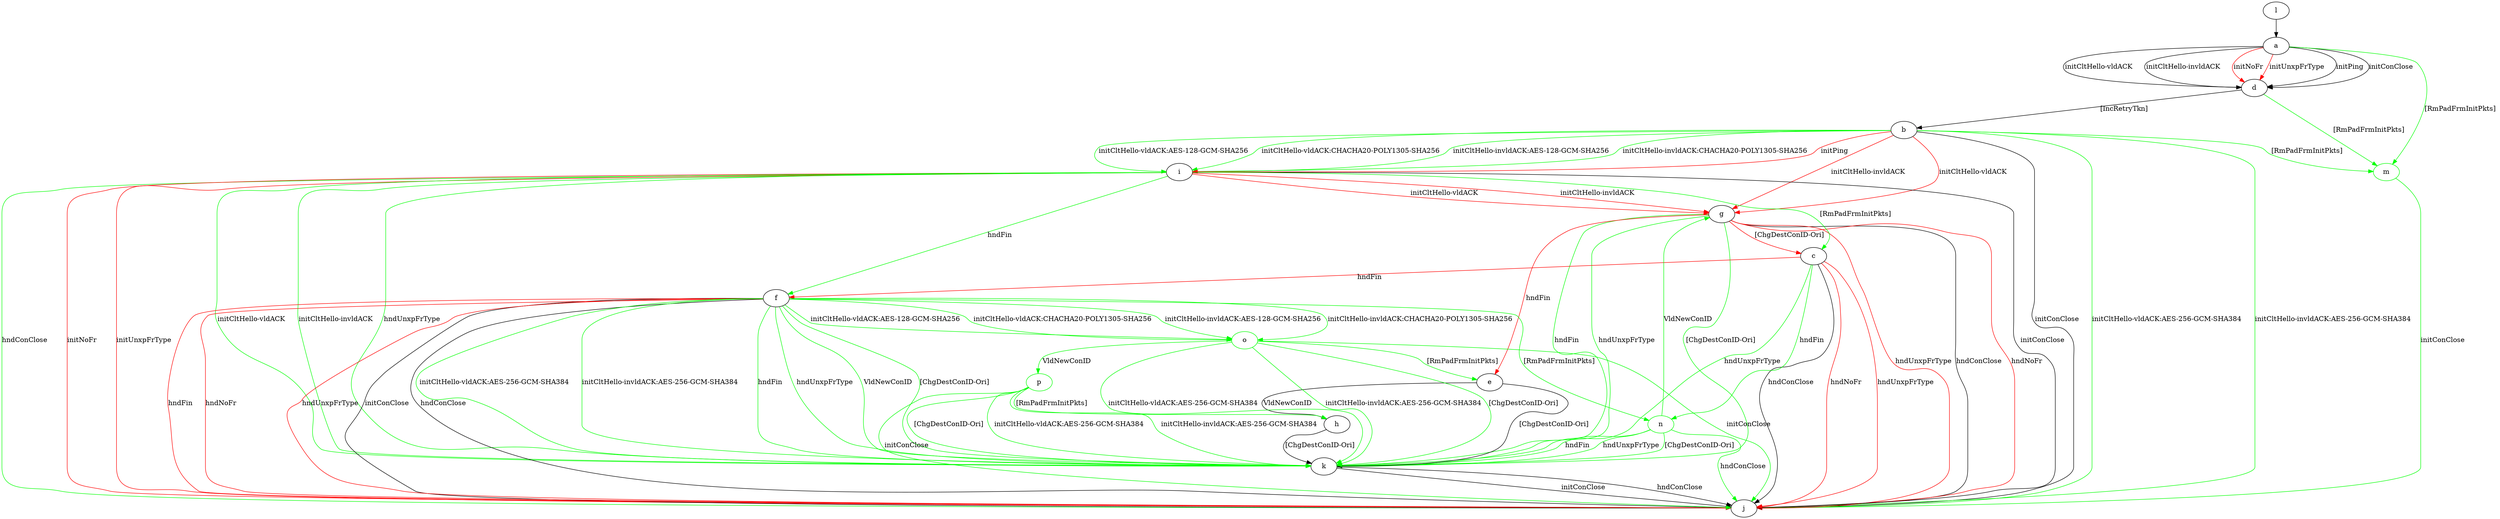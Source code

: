digraph "" {
	a -> d	[key=0,
		label="initPing "];
	a -> d	[key=1,
		label="initConClose "];
	a -> d	[key=2,
		label="initCltHello-vldACK "];
	a -> d	[key=3,
		label="initCltHello-invldACK "];
	a -> d	[key=4,
		color=red,
		label="initNoFr "];
	a -> d	[key=5,
		color=red,
		label="initUnxpFrType "];
	m	[color=green];
	a -> m	[key=0,
		color=green,
		label="[RmPadFrmInitPkts] "];
	b -> g	[key=0,
		color=red,
		label="initCltHello-vldACK "];
	b -> g	[key=1,
		color=red,
		label="initCltHello-invldACK "];
	b -> i	[key=0,
		color=green,
		label="initCltHello-vldACK:AES-128-GCM-SHA256 "];
	b -> i	[key=1,
		color=green,
		label="initCltHello-vldACK:CHACHA20-POLY1305-SHA256 "];
	b -> i	[key=2,
		color=green,
		label="initCltHello-invldACK:AES-128-GCM-SHA256 "];
	b -> i	[key=3,
		color=green,
		label="initCltHello-invldACK:CHACHA20-POLY1305-SHA256 "];
	b -> i	[key=4,
		color=red,
		label="initPing "];
	b -> j	[key=0,
		label="initConClose "];
	b -> j	[key=1,
		color=green,
		label="initCltHello-vldACK:AES-256-GCM-SHA384 "];
	b -> j	[key=2,
		color=green,
		label="initCltHello-invldACK:AES-256-GCM-SHA384 "];
	b -> m	[key=0,
		color=green,
		label="[RmPadFrmInitPkts] "];
	c -> f	[key=0,
		color=red,
		label="hndFin "];
	c -> j	[key=0,
		label="hndConClose "];
	c -> j	[key=1,
		color=red,
		label="hndNoFr "];
	c -> j	[key=2,
		color=red,
		label="hndUnxpFrType "];
	c -> k	[key=0,
		color=green,
		label="hndUnxpFrType "];
	n	[color=green];
	c -> n	[key=0,
		color=green,
		label="hndFin "];
	d -> b	[key=0,
		label="[IncRetryTkn] "];
	d -> m	[key=0,
		color=green,
		label="[RmPadFrmInitPkts] "];
	e -> h	[key=0,
		label="VldNewConID "];
	e -> k	[key=0,
		label="[ChgDestConID-Ori] "];
	f -> j	[key=0,
		label="initConClose "];
	f -> j	[key=1,
		label="hndConClose "];
	f -> j	[key=2,
		color=red,
		label="hndFin "];
	f -> j	[key=3,
		color=red,
		label="hndNoFr "];
	f -> j	[key=4,
		color=red,
		label="hndUnxpFrType "];
	f -> k	[key=0,
		color=green,
		label="initCltHello-vldACK:AES-256-GCM-SHA384 "];
	f -> k	[key=1,
		color=green,
		label="initCltHello-invldACK:AES-256-GCM-SHA384 "];
	f -> k	[key=2,
		color=green,
		label="hndFin "];
	f -> k	[key=3,
		color=green,
		label="hndUnxpFrType "];
	f -> k	[key=4,
		color=green,
		label="VldNewConID "];
	f -> k	[key=5,
		color=green,
		label="[ChgDestConID-Ori] "];
	f -> n	[key=0,
		color=green,
		label="[RmPadFrmInitPkts] "];
	o	[color=green];
	f -> o	[key=0,
		color=green,
		label="initCltHello-vldACK:AES-128-GCM-SHA256 "];
	f -> o	[key=1,
		color=green,
		label="initCltHello-vldACK:CHACHA20-POLY1305-SHA256 "];
	f -> o	[key=2,
		color=green,
		label="initCltHello-invldACK:AES-128-GCM-SHA256 "];
	f -> o	[key=3,
		color=green,
		label="initCltHello-invldACK:CHACHA20-POLY1305-SHA256 "];
	g -> c	[key=0,
		color=red,
		label="[ChgDestConID-Ori] "];
	g -> e	[key=0,
		color=red,
		label="hndFin "];
	g -> j	[key=0,
		label="hndConClose "];
	g -> j	[key=1,
		color=red,
		label="hndNoFr "];
	g -> j	[key=2,
		color=red,
		label="hndUnxpFrType "];
	g -> k	[key=0,
		color=green,
		label="hndFin "];
	g -> k	[key=1,
		color=green,
		label="hndUnxpFrType "];
	g -> k	[key=2,
		color=green,
		label="[ChgDestConID-Ori] "];
	h -> k	[key=0,
		label="[ChgDestConID-Ori] "];
	i -> c	[key=0,
		color=green,
		label="[RmPadFrmInitPkts] "];
	i -> f	[key=0,
		color=green,
		label="hndFin "];
	i -> g	[key=0,
		color=red,
		label="initCltHello-vldACK "];
	i -> g	[key=1,
		color=red,
		label="initCltHello-invldACK "];
	i -> j	[key=0,
		label="initConClose "];
	i -> j	[key=1,
		color=green,
		label="hndConClose "];
	i -> j	[key=2,
		color=red,
		label="initNoFr "];
	i -> j	[key=3,
		color=red,
		label="initUnxpFrType "];
	i -> k	[key=0,
		color=green,
		label="initCltHello-vldACK "];
	i -> k	[key=1,
		color=green,
		label="initCltHello-invldACK "];
	i -> k	[key=2,
		color=green,
		label="hndUnxpFrType "];
	k -> j	[key=0,
		label="initConClose "];
	k -> j	[key=1,
		label="hndConClose "];
	l -> a	[key=0];
	m -> j	[key=0,
		color=green,
		label="initConClose "];
	n -> g	[key=0,
		color=green,
		label="VldNewConID "];
	n -> j	[key=0,
		color=green,
		label="hndConClose "];
	n -> k	[key=0,
		color=green,
		label="hndFin "];
	n -> k	[key=1,
		color=green,
		label="hndUnxpFrType "];
	n -> k	[key=2,
		color=green,
		label="[ChgDestConID-Ori] "];
	o -> e	[key=0,
		color=green,
		label="[RmPadFrmInitPkts] "];
	o -> j	[key=0,
		color=green,
		label="initConClose "];
	o -> k	[key=0,
		color=green,
		label="initCltHello-vldACK:AES-256-GCM-SHA384 "];
	o -> k	[key=1,
		color=green,
		label="initCltHello-invldACK:AES-256-GCM-SHA384 "];
	o -> k	[key=2,
		color=green,
		label="[ChgDestConID-Ori] "];
	p	[color=green];
	o -> p	[key=0,
		color=green,
		label="VldNewConID "];
	p -> h	[key=0,
		color=green,
		label="[RmPadFrmInitPkts] "];
	p -> j	[key=0,
		color=green,
		label="initConClose "];
	p -> k	[key=0,
		color=green,
		label="initCltHello-vldACK:AES-256-GCM-SHA384 "];
	p -> k	[key=1,
		color=green,
		label="initCltHello-invldACK:AES-256-GCM-SHA384 "];
	p -> k	[key=2,
		color=green,
		label="[ChgDestConID-Ori] "];
}
